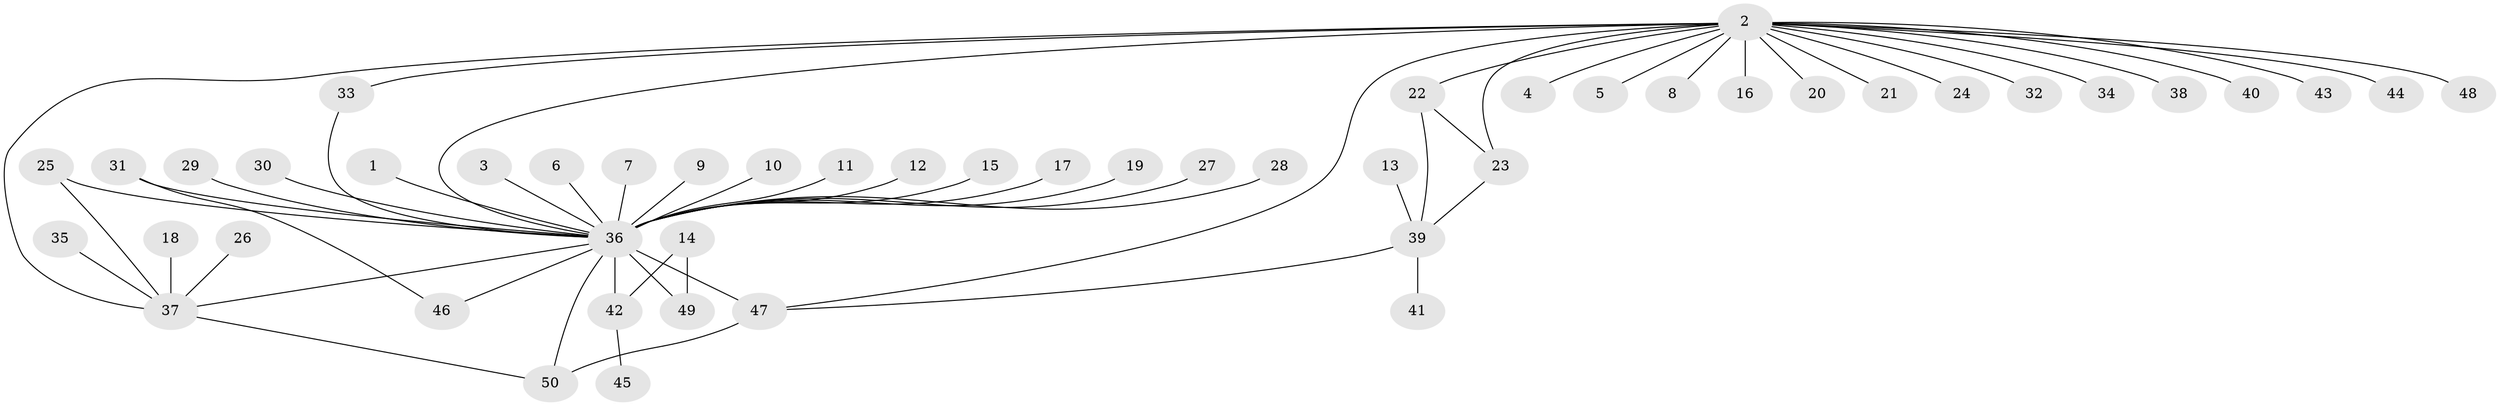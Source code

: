 // original degree distribution, {14: 0.01, 11: 0.01, 29: 0.01, 5: 0.05, 1: 0.66, 2: 0.09, 6: 0.02, 3: 0.12, 4: 0.02, 7: 0.01}
// Generated by graph-tools (version 1.1) at 2025/25/03/09/25 03:25:58]
// undirected, 50 vertices, 60 edges
graph export_dot {
graph [start="1"]
  node [color=gray90,style=filled];
  1;
  2;
  3;
  4;
  5;
  6;
  7;
  8;
  9;
  10;
  11;
  12;
  13;
  14;
  15;
  16;
  17;
  18;
  19;
  20;
  21;
  22;
  23;
  24;
  25;
  26;
  27;
  28;
  29;
  30;
  31;
  32;
  33;
  34;
  35;
  36;
  37;
  38;
  39;
  40;
  41;
  42;
  43;
  44;
  45;
  46;
  47;
  48;
  49;
  50;
  1 -- 36 [weight=1.0];
  2 -- 4 [weight=1.0];
  2 -- 5 [weight=1.0];
  2 -- 8 [weight=1.0];
  2 -- 16 [weight=1.0];
  2 -- 20 [weight=1.0];
  2 -- 21 [weight=1.0];
  2 -- 22 [weight=1.0];
  2 -- 23 [weight=2.0];
  2 -- 24 [weight=1.0];
  2 -- 32 [weight=1.0];
  2 -- 33 [weight=1.0];
  2 -- 34 [weight=1.0];
  2 -- 36 [weight=1.0];
  2 -- 37 [weight=1.0];
  2 -- 38 [weight=1.0];
  2 -- 40 [weight=1.0];
  2 -- 43 [weight=1.0];
  2 -- 44 [weight=1.0];
  2 -- 47 [weight=1.0];
  2 -- 48 [weight=1.0];
  3 -- 36 [weight=1.0];
  6 -- 36 [weight=1.0];
  7 -- 36 [weight=1.0];
  9 -- 36 [weight=1.0];
  10 -- 36 [weight=1.0];
  11 -- 36 [weight=1.0];
  12 -- 36 [weight=1.0];
  13 -- 39 [weight=1.0];
  14 -- 42 [weight=1.0];
  14 -- 49 [weight=1.0];
  15 -- 36 [weight=1.0];
  17 -- 36 [weight=1.0];
  18 -- 37 [weight=1.0];
  19 -- 36 [weight=1.0];
  22 -- 23 [weight=1.0];
  22 -- 39 [weight=1.0];
  23 -- 39 [weight=1.0];
  25 -- 36 [weight=1.0];
  25 -- 37 [weight=1.0];
  26 -- 37 [weight=1.0];
  27 -- 36 [weight=1.0];
  28 -- 36 [weight=1.0];
  29 -- 36 [weight=1.0];
  30 -- 36 [weight=1.0];
  31 -- 36 [weight=1.0];
  31 -- 46 [weight=1.0];
  33 -- 36 [weight=1.0];
  35 -- 37 [weight=1.0];
  36 -- 37 [weight=1.0];
  36 -- 42 [weight=1.0];
  36 -- 46 [weight=1.0];
  36 -- 47 [weight=2.0];
  36 -- 49 [weight=1.0];
  36 -- 50 [weight=1.0];
  37 -- 50 [weight=1.0];
  39 -- 41 [weight=1.0];
  39 -- 47 [weight=1.0];
  42 -- 45 [weight=1.0];
  47 -- 50 [weight=1.0];
}
